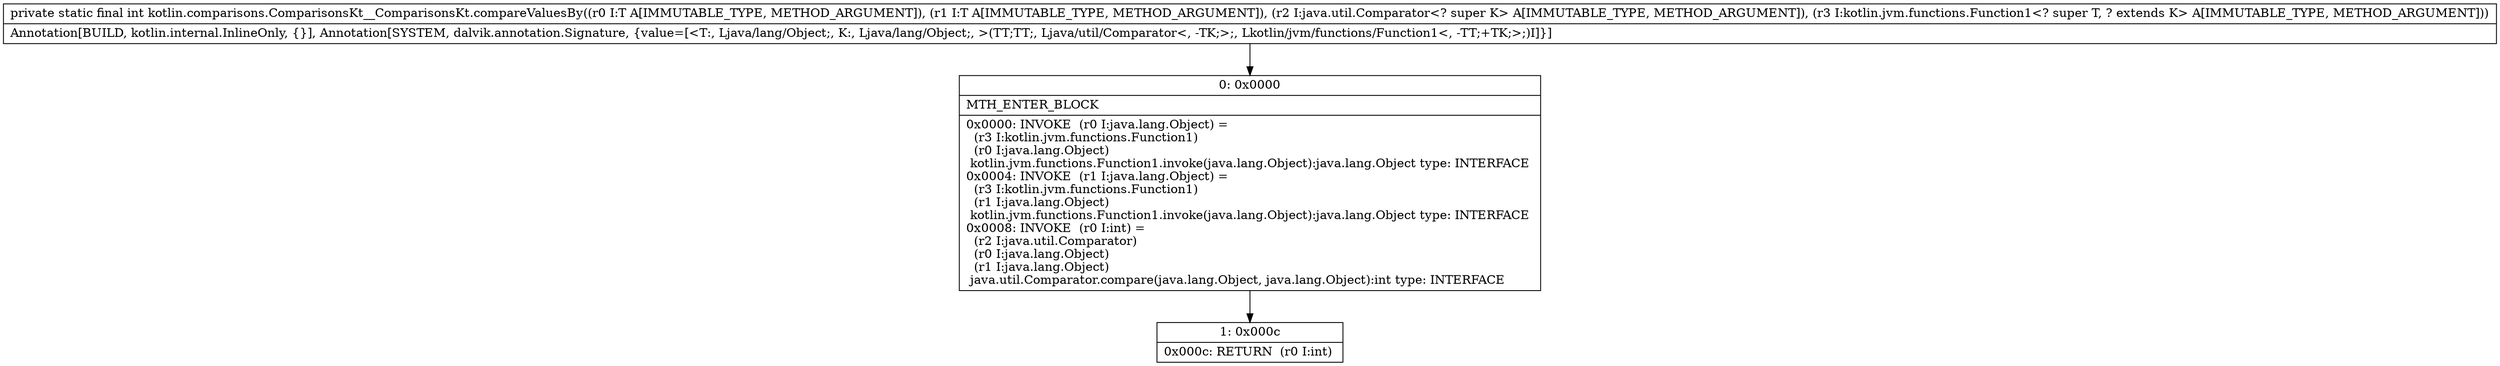 digraph "CFG forkotlin.comparisons.ComparisonsKt__ComparisonsKt.compareValuesBy(Ljava\/lang\/Object;Ljava\/lang\/Object;Ljava\/util\/Comparator;Lkotlin\/jvm\/functions\/Function1;)I" {
Node_0 [shape=record,label="{0\:\ 0x0000|MTH_ENTER_BLOCK\l|0x0000: INVOKE  (r0 I:java.lang.Object) = \l  (r3 I:kotlin.jvm.functions.Function1)\l  (r0 I:java.lang.Object)\l kotlin.jvm.functions.Function1.invoke(java.lang.Object):java.lang.Object type: INTERFACE \l0x0004: INVOKE  (r1 I:java.lang.Object) = \l  (r3 I:kotlin.jvm.functions.Function1)\l  (r1 I:java.lang.Object)\l kotlin.jvm.functions.Function1.invoke(java.lang.Object):java.lang.Object type: INTERFACE \l0x0008: INVOKE  (r0 I:int) = \l  (r2 I:java.util.Comparator)\l  (r0 I:java.lang.Object)\l  (r1 I:java.lang.Object)\l java.util.Comparator.compare(java.lang.Object, java.lang.Object):int type: INTERFACE \l}"];
Node_1 [shape=record,label="{1\:\ 0x000c|0x000c: RETURN  (r0 I:int) \l}"];
MethodNode[shape=record,label="{private static final int kotlin.comparisons.ComparisonsKt__ComparisonsKt.compareValuesBy((r0 I:T A[IMMUTABLE_TYPE, METHOD_ARGUMENT]), (r1 I:T A[IMMUTABLE_TYPE, METHOD_ARGUMENT]), (r2 I:java.util.Comparator\<? super K\> A[IMMUTABLE_TYPE, METHOD_ARGUMENT]), (r3 I:kotlin.jvm.functions.Function1\<? super T, ? extends K\> A[IMMUTABLE_TYPE, METHOD_ARGUMENT]))  | Annotation[BUILD, kotlin.internal.InlineOnly, \{\}], Annotation[SYSTEM, dalvik.annotation.Signature, \{value=[\<T:, Ljava\/lang\/Object;, K:, Ljava\/lang\/Object;, \>(TT;TT;, Ljava\/util\/Comparator\<, \-TK;\>;, Lkotlin\/jvm\/functions\/Function1\<, \-TT;+TK;\>;)I]\}]\l}"];
MethodNode -> Node_0;
Node_0 -> Node_1;
}

